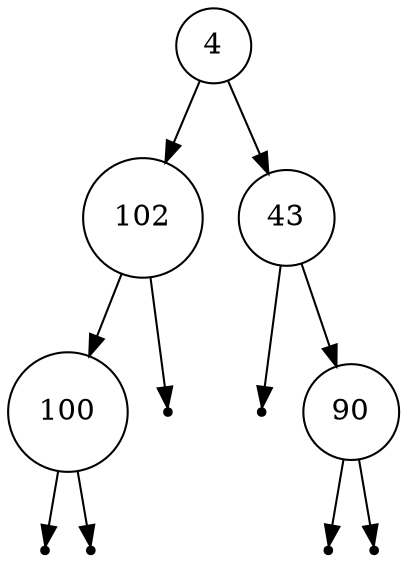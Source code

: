 digraph OBST {
  node [shape=circle];
  "4" -> "102";
  "102" -> "100";
  null0 [shape=point];
  "100" -> null0;
  null1 [shape=point];
  "100" -> null1;
  null2 [shape=point];
  "102" -> null2;
  "4" -> "43";
  null3 [shape=point];
  "43" -> null3;
  "43" -> "90";
  null4 [shape=point];
  "90" -> null4;
  null5 [shape=point];
  "90" -> null5;
}

